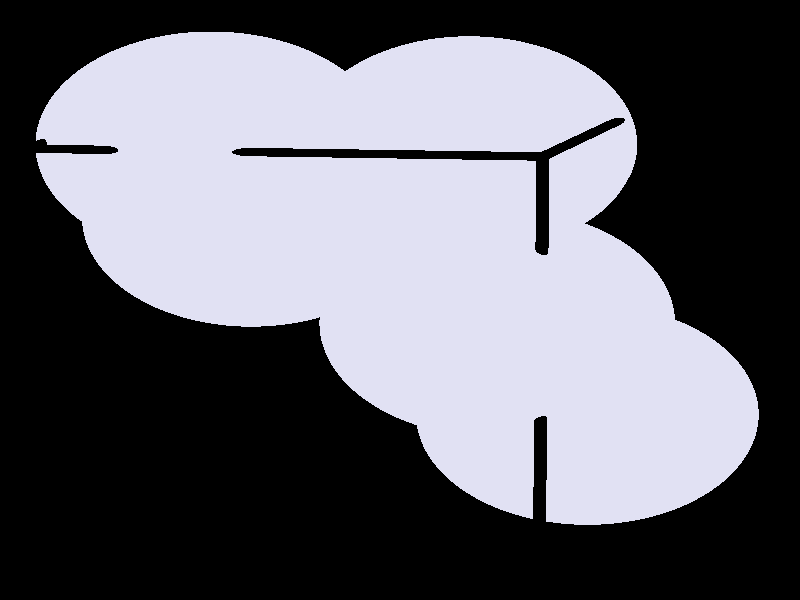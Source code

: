 #include "colors.inc"
#include "finish.inc"

global_settings {assumed_gamma 1 max_trace_level 6}
background {color White transmit 1.0}
camera {perspective
  right -6.11*x up 7.11*y
  direction 50.00*z
  location <0,0,50.00> look_at <0,0,0>}


light_source {<  2.00,   3.00,  40.00> color White
  area_light <0.70, 0, 0>, <0, 0.70, 0>, 3, 3
  adaptive 1 jitter}
// no fog
#declare simple = finish {phong 0.7}
#declare pale = finish {ambient 0.5 diffuse 0.85 roughness 0.001 specular 0.200 }
#declare intermediate = finish {ambient 0.3 diffuse 0.6 specular 0.1 roughness 0.04}
#declare vmd = finish {ambient 0.0 diffuse 0.65 phong 0.1 phong_size 40.0 specular 0.5 }
#declare jmol = finish {ambient 0.2 diffuse 0.6 specular 1 roughness 0.001 metallic}
#declare ase2 = finish {ambient 0.05 brilliance 3 diffuse 0.6 metallic specular 0.7 roughness 0.04 reflection 0.15}
#declare ase3 = finish {ambient 0.15 brilliance 2 diffuse 0.6 metallic specular 1.0 roughness 0.001 reflection 0.0}
#declare glass = finish {ambient 0.05 diffuse 0.3 specular 1.0 roughness 0.001}
#declare glass2 = finish {ambient 0.01 diffuse 0.3 specular 1.0 reflection 0.25 roughness 0.001}
#declare Rcell = 0.050;
#declare Rbond = 0.100;

#macro atom(LOC, R, COL, TRANS, FIN)
  sphere{LOC, R texture{pigment{color COL transmit TRANS} finish{FIN}}}
#end
#macro constrain(LOC, R, COL, TRANS FIN)
union{torus{R, Rcell rotate 45*z texture{pigment{color COL transmit TRANS} finish{FIN}}}
     torus{R, Rcell rotate -45*z texture{pigment{color COL transmit TRANS} finish{FIN}}}
     translate LOC}
#end

cylinder {< -2.91,  -3.25,  -1.55>, < -2.16,  -2.63,  -5.45>, Rcell pigment {Black}}
cylinder {< -2.90,   1.82,  -0.73>, < -2.15,   2.45,  -4.64>, Rcell pigment {Black}}
cylinder {<  1.09,   1.70,   0.01>, <  1.84,   2.32,  -3.89>, Rcell pigment {Black}}
cylinder {<  1.08,  -3.38,  -0.80>, <  1.82,  -2.76,  -4.71>, Rcell pigment {Black}}
cylinder {< -2.91,  -3.25,  -1.55>, < -2.90,   1.82,  -0.73>, Rcell pigment {Black}}
cylinder {< -2.16,  -2.63,  -5.45>, < -2.15,   2.45,  -4.64>, Rcell pigment {Black}}
cylinder {<  1.82,  -2.76,  -4.71>, <  1.84,   2.32,  -3.89>, Rcell pigment {Black}}
cylinder {<  1.08,  -3.38,  -0.80>, <  1.09,   1.70,   0.01>, Rcell pigment {Black}}
cylinder {< -2.91,  -3.25,  -1.55>, <  1.08,  -3.38,  -0.80>, Rcell pigment {Black}}
cylinder {< -2.16,  -2.63,  -5.45>, <  1.82,  -2.76,  -4.71>, Rcell pigment {Black}}
cylinder {< -2.15,   2.45,  -4.64>, <  1.84,   2.32,  -3.89>, Rcell pigment {Black}}
cylinder {< -2.90,   1.82,  -0.73>, <  1.09,   1.70,   0.01>, Rcell pigment {Black}}
atom(<  1.52,  -1.44,  -3.15>, 1.39, rgb <0.75, 0.75, 0.90>, 0.0, ase2) // #0
atom(<  0.57,   1.99,  -4.12>, 1.39, rgb <0.75, 0.75, 0.90>, 0.0, ase2) // #1
atom(< -1.22,   1.05,  -3.76>, 1.39, rgb <0.75, 0.75, 0.90>, 0.0, ase2) // #2
atom(< -1.49,   1.90,  -1.75>, 1.39, rgb <0.75, 0.75, 0.90>, 0.0, ase2) // #3
atom(<  0.76,  -0.28,  -1.20>, 1.39, rgb <0.75, 0.75, 0.90>, 0.0, ase2) // #4

// no constraints
